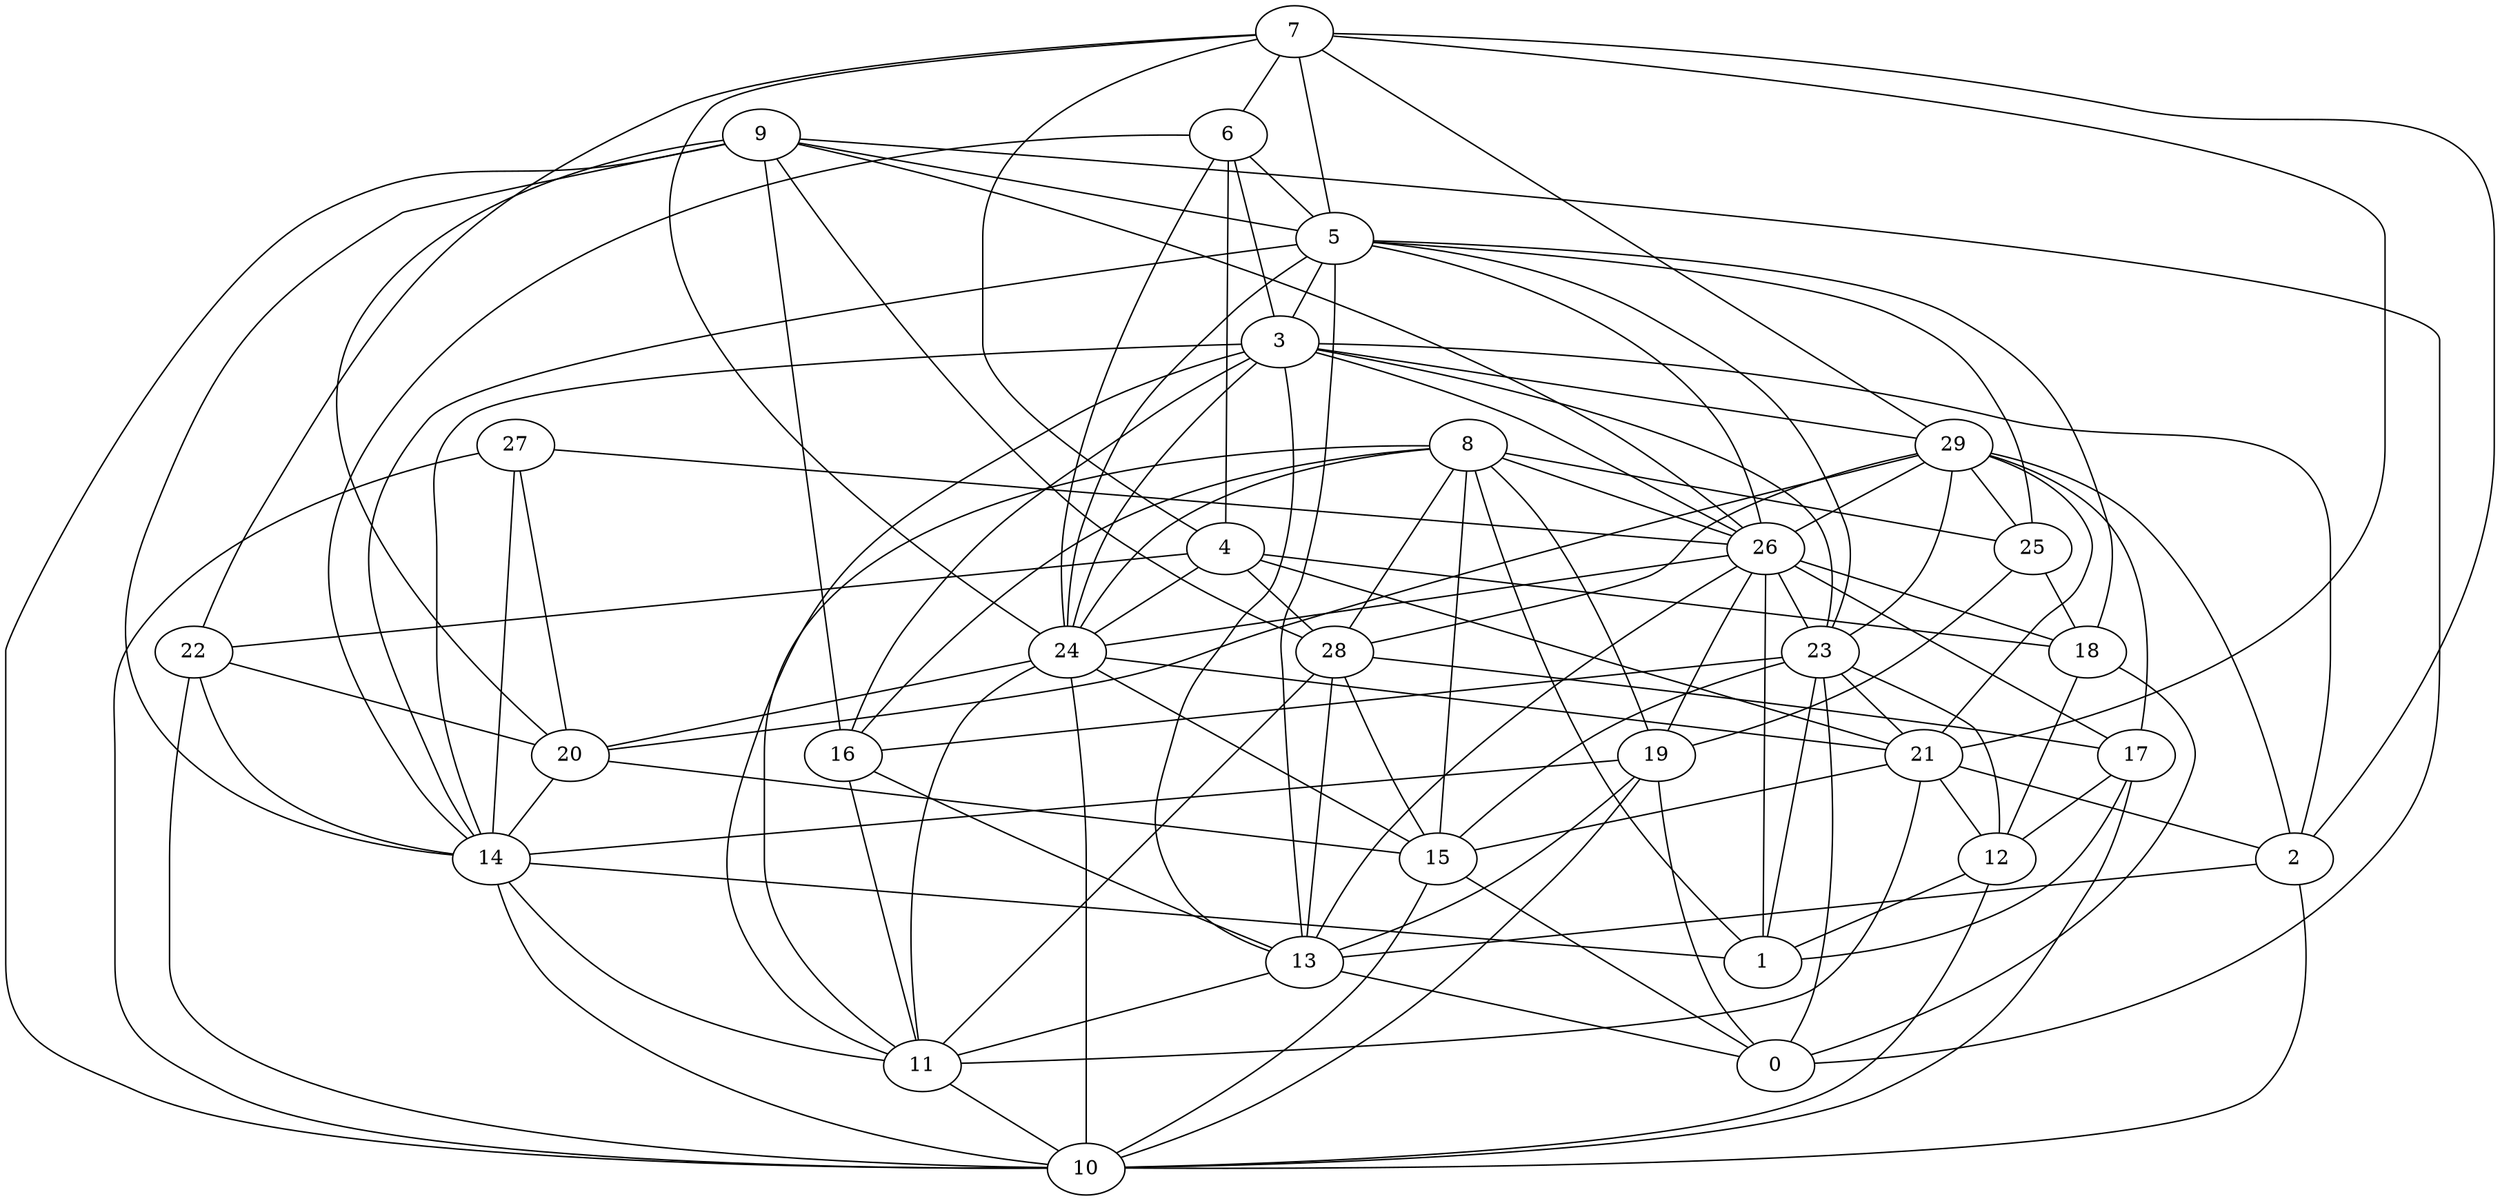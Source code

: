 digraph GG_graph {

subgraph G_graph {
edge [color = black]
"20" -> "15" [dir = none]
"8" -> "25" [dir = none]
"8" -> "26" [dir = none]
"8" -> "24" [dir = none]
"8" -> "16" [dir = none]
"8" -> "1" [dir = none]
"19" -> "0" [dir = none]
"24" -> "11" [dir = none]
"24" -> "10" [dir = none]
"24" -> "15" [dir = none]
"29" -> "26" [dir = none]
"29" -> "25" [dir = none]
"13" -> "0" [dir = none]
"13" -> "11" [dir = none]
"22" -> "10" [dir = none]
"9" -> "28" [dir = none]
"9" -> "5" [dir = none]
"9" -> "26" [dir = none]
"9" -> "20" [dir = none]
"9" -> "14" [dir = none]
"9" -> "10" [dir = none]
"9" -> "0" [dir = none]
"17" -> "12" [dir = none]
"17" -> "10" [dir = none]
"28" -> "15" [dir = none]
"28" -> "17" [dir = none]
"4" -> "24" [dir = none]
"4" -> "22" [dir = none]
"4" -> "28" [dir = none]
"16" -> "13" [dir = none]
"6" -> "5" [dir = none]
"6" -> "24" [dir = none]
"3" -> "29" [dir = none]
"3" -> "2" [dir = none]
"26" -> "19" [dir = none]
"26" -> "1" [dir = none]
"26" -> "17" [dir = none]
"27" -> "10" [dir = none]
"27" -> "26" [dir = none]
"7" -> "24" [dir = none]
"7" -> "29" [dir = none]
"7" -> "4" [dir = none]
"7" -> "5" [dir = none]
"7" -> "2" [dir = none]
"5" -> "25" [dir = none]
"5" -> "14" [dir = none]
"5" -> "18" [dir = none]
"5" -> "3" [dir = none]
"5" -> "13" [dir = none]
"11" -> "10" [dir = none]
"18" -> "0" [dir = none]
"12" -> "1" [dir = none]
"21" -> "11" [dir = none]
"23" -> "16" [dir = none]
"23" -> "1" [dir = none]
"23" -> "21" [dir = none]
"2" -> "10" [dir = none]
"2" -> "13" [dir = none]
"8" -> "19" [dir = none]
"23" -> "0" [dir = none]
"8" -> "28" [dir = none]
"3" -> "16" [dir = none]
"12" -> "10" [dir = none]
"20" -> "14" [dir = none]
"29" -> "23" [dir = none]
"14" -> "1" [dir = none]
"15" -> "0" [dir = none]
"19" -> "14" [dir = none]
"26" -> "23" [dir = none]
"23" -> "12" [dir = none]
"23" -> "15" [dir = none]
"6" -> "14" [dir = none]
"14" -> "11" [dir = none]
"26" -> "18" [dir = none]
"21" -> "2" [dir = none]
"19" -> "10" [dir = none]
"24" -> "21" [dir = none]
"22" -> "14" [dir = none]
"27" -> "20" [dir = none]
"29" -> "17" [dir = none]
"4" -> "18" [dir = none]
"6" -> "4" [dir = none]
"28" -> "13" [dir = none]
"6" -> "3" [dir = none]
"14" -> "10" [dir = none]
"3" -> "23" [dir = none]
"3" -> "26" [dir = none]
"21" -> "12" [dir = none]
"16" -> "11" [dir = none]
"7" -> "21" [dir = none]
"18" -> "12" [dir = none]
"7" -> "6" [dir = none]
"25" -> "18" [dir = none]
"27" -> "14" [dir = none]
"5" -> "23" [dir = none]
"21" -> "15" [dir = none]
"28" -> "11" [dir = none]
"24" -> "20" [dir = none]
"9" -> "16" [dir = none]
"29" -> "28" [dir = none]
"3" -> "24" [dir = none]
"5" -> "26" [dir = none]
"4" -> "21" [dir = none]
"5" -> "24" [dir = none]
"29" -> "20" [dir = none]
"3" -> "13" [dir = none]
"26" -> "24" [dir = none]
"22" -> "20" [dir = none]
"3" -> "11" [dir = none]
"8" -> "15" [dir = none]
"29" -> "2" [dir = none]
"29" -> "21" [dir = none]
"3" -> "14" [dir = none]
"7" -> "22" [dir = none]
"19" -> "13" [dir = none]
"8" -> "11" [dir = none]
"26" -> "13" [dir = none]
"25" -> "19" [dir = none]
"17" -> "1" [dir = none]
"15" -> "10" [dir = none]
}

}
